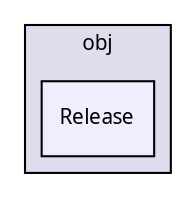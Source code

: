 digraph "obj/Release" {
  compound=true
  node [ fontsize="10", fontname="FreeSans.ttf"];
  edge [ labelfontsize="10", labelfontname="FreeSans.ttf"];
  subgraph clusterdir_43724e81dd40e09f32417973865cdd64 {
    graph [ bgcolor="#ddddee", pencolor="black", label="obj" fontname="FreeSans.ttf", fontsize="10", URL="dir_43724e81dd40e09f32417973865cdd64.html"]
  dir_9fe5cc214b8578ee5b8e153089aca810 [shape=box, label="Release", style="filled", fillcolor="#eeeeff", pencolor="black", URL="dir_9fe5cc214b8578ee5b8e153089aca810.html"];
  }
}
